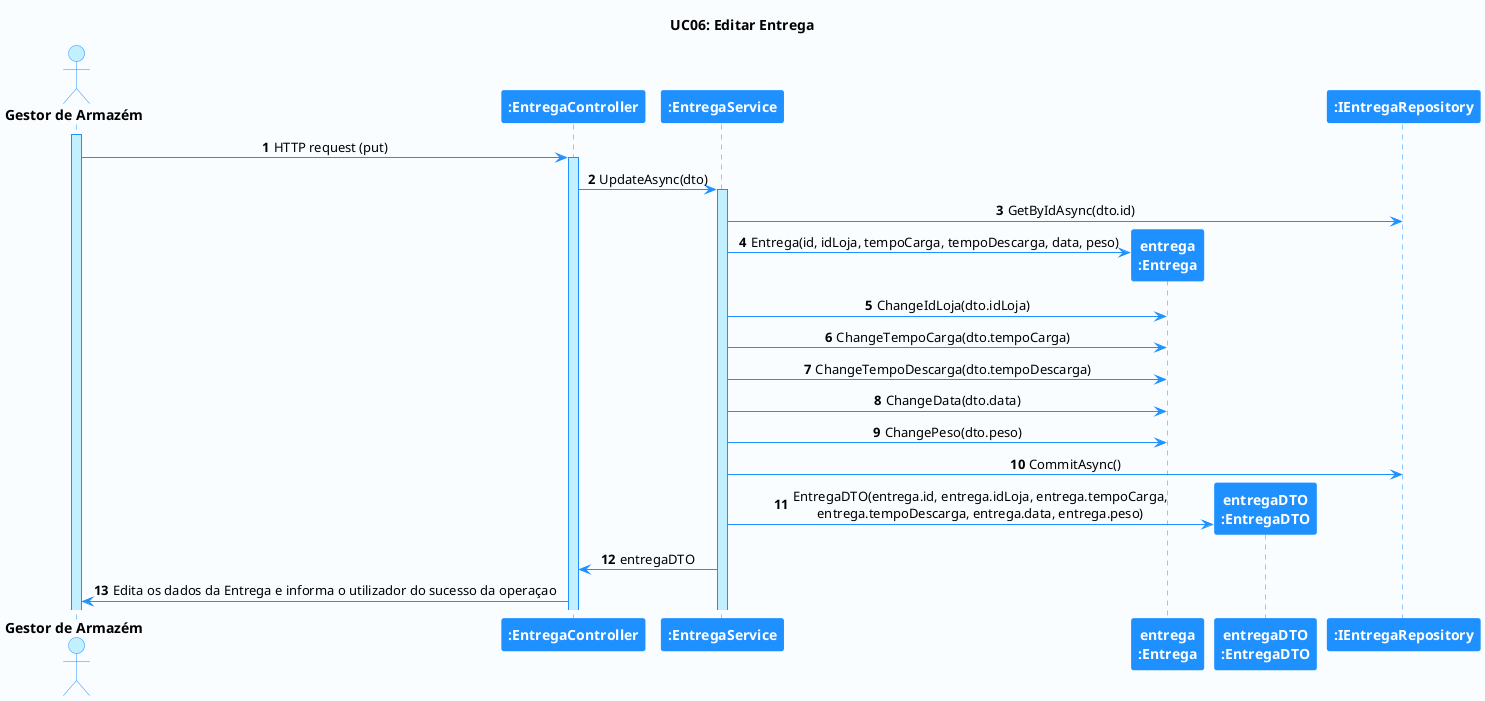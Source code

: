 @startuml hello

'-Style----------------------------------------------------------------------------------------------------------------

autonumber

skinparam DefaultTextAlignment center

skinparam BackgroundColor #fafdff

skinparam sequence {
    LifeLineBorderColor DodgerBlue
    LifeLineBackgroundColor APPLICATION

    ActorBackgroundColor APPLICATION
    ActorBorderColor DodgerBlue

    BackgroundColor #FFFFFF
    ArrowColor DodgerBlue
    BorderColor DodgerBlue

    ParticipantBackgroundColor DodgerBlue
    ParticipantFontColor #FFFFFF
    ParticipantBorderColor DodgerBlue

    GroupBorderColor #082642
    GroupBackgroundColor APPLICATION
}

skinparam note {
    LifeLineBorderColor DodgerBlue
    LifeLineBackgroundColor APPLICATION

    ActorBackgroundColor APPLICATION
    ActorBorderColor DodgerBlue

    BackgroundColor #FFFFFF
    ArrowColor DodgerBlue
    BorderColor DodgerBlue

    ParticipantBackgroundColor DodgerBlue
    ParticipantFontColor #FFFFFF
    ParticipantBorderColor DodgerBlue

    GroupBorderColor #082642
    GroupBackgroundColor APPLICATION
}

'-Title----------------------------------------------------------------------------------------------------------------

title UC06: Editar Entrega

'-Actors/Participants--------------------------------------------------------------------------------------------------

actor "<b>Gestor de Armazém" as A
participant "<b>:EntregaController" as AC
participant "<b>:EntregaService" as ASR
participant "<b>entrega\n<b>:Entrega" as ARM
participant "<b>entregaDTO\n<b>:EntregaDTO" as AD
participant "<b>:IEntregaRepository" as AR


'-Associations---------------------------------------------------------------------------------------------------------

activate A

A -> AC: HTTP request (put)
activate AC

AC -> ASR: UpdateAsync(dto)
activate ASR

ASR -> AR: GetByIdAsync(dto.id)

create ARM
ASR -> ARM: Entrega(id, idLoja, tempoCarga, tempoDescarga, data, peso)

ASR -> ARM: ChangeIdLoja(dto.idLoja)
ASR -> ARM: ChangeTempoCarga(dto.tempoCarga)
ASR -> ARM: ChangeTempoDescarga(dto.tempoDescarga)
ASR -> ARM: ChangeData(dto.data)
ASR -> ARM: ChangePeso(dto.peso)

ASR -> AR:  CommitAsync()

create AD
ASR -> AD: EntregaDTO(entrega.id, entrega.idLoja, entrega.tempoCarga,\nentrega.tempoDescarga, entrega.data, entrega.peso)

ASR -> AC: entregaDTO

AC -> A: Edita os dados da Entrega e informa o utilizador do sucesso da operaçao

'----------------------------------------------------------------------------------------------------------------------

@enduml